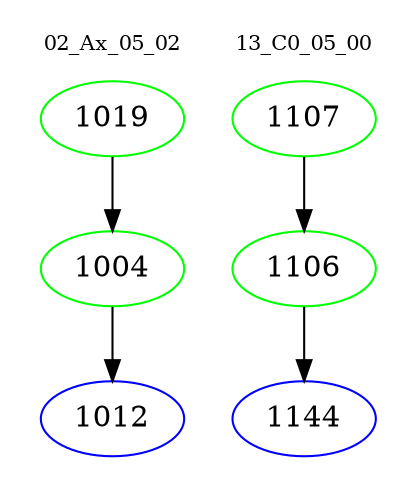 digraph{
subgraph cluster_0 {
color = white
label = "02_Ax_05_02";
fontsize=10;
T0_1019 [label="1019", color="green"]
T0_1019 -> T0_1004 [color="black"]
T0_1004 [label="1004", color="green"]
T0_1004 -> T0_1012 [color="black"]
T0_1012 [label="1012", color="blue"]
}
subgraph cluster_1 {
color = white
label = "13_C0_05_00";
fontsize=10;
T1_1107 [label="1107", color="green"]
T1_1107 -> T1_1106 [color="black"]
T1_1106 [label="1106", color="green"]
T1_1106 -> T1_1144 [color="black"]
T1_1144 [label="1144", color="blue"]
}
}
